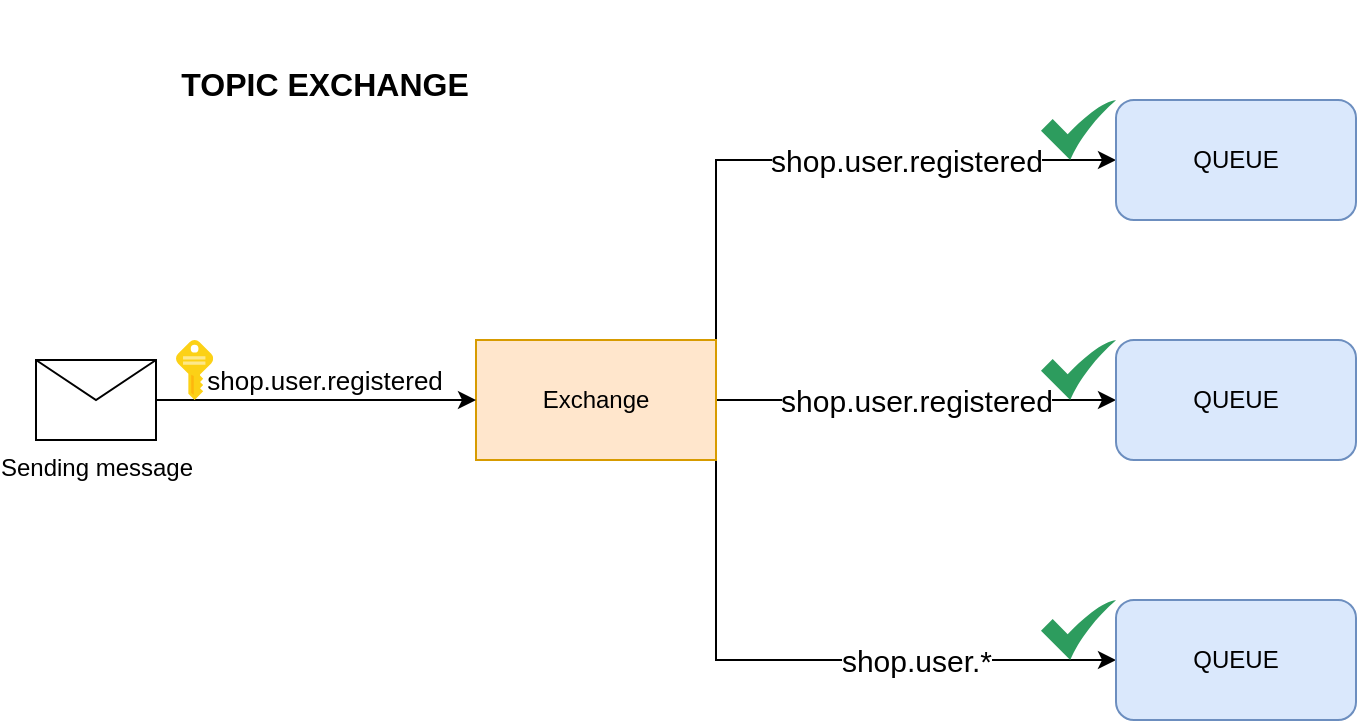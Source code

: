 <mxfile version="24.7.7">
  <diagram name="Página-1" id="YxG6aqFPAaeFV0GtLodd">
    <mxGraphModel dx="1434" dy="752" grid="1" gridSize="10" guides="1" tooltips="1" connect="1" arrows="1" fold="1" page="1" pageScale="1" pageWidth="827" pageHeight="1169" math="0" shadow="0">
      <root>
        <mxCell id="0" />
        <mxCell id="1" parent="0" />
        <mxCell id="b8rluCNeTwZe7lozpSry-134" style="edgeStyle=orthogonalEdgeStyle;rounded=0;orthogonalLoop=1;jettySize=auto;html=1;exitX=1;exitY=0;exitDx=0;exitDy=0;entryX=0;entryY=0.5;entryDx=0;entryDy=0;" edge="1" parent="1" source="b8rluCNeTwZe7lozpSry-130" target="b8rluCNeTwZe7lozpSry-131">
          <mxGeometry relative="1" as="geometry" />
        </mxCell>
        <mxCell id="b8rluCNeTwZe7lozpSry-137" value="shop.user.registered" style="edgeLabel;html=1;align=center;verticalAlign=middle;resizable=0;points=[];fontSize=15;" vertex="1" connectable="0" parent="b8rluCNeTwZe7lozpSry-134">
          <mxGeometry x="0.1" relative="1" as="geometry">
            <mxPoint x="25" as="offset" />
          </mxGeometry>
        </mxCell>
        <mxCell id="b8rluCNeTwZe7lozpSry-135" style="edgeStyle=orthogonalEdgeStyle;rounded=0;orthogonalLoop=1;jettySize=auto;html=1;exitX=1;exitY=0.5;exitDx=0;exitDy=0;entryX=0;entryY=0.5;entryDx=0;entryDy=0;" edge="1" parent="1" source="b8rluCNeTwZe7lozpSry-130" target="b8rluCNeTwZe7lozpSry-132">
          <mxGeometry relative="1" as="geometry" />
        </mxCell>
        <mxCell id="b8rluCNeTwZe7lozpSry-138" value="&lt;span style=&quot;font-size: 15px;&quot;&gt;shop.user.registered&lt;/span&gt;" style="edgeLabel;html=1;align=center;verticalAlign=middle;resizable=0;points=[];" vertex="1" connectable="0" parent="b8rluCNeTwZe7lozpSry-135">
          <mxGeometry x="-0.33" y="-1" relative="1" as="geometry">
            <mxPoint x="33" y="-1" as="offset" />
          </mxGeometry>
        </mxCell>
        <mxCell id="b8rluCNeTwZe7lozpSry-136" style="edgeStyle=orthogonalEdgeStyle;rounded=0;orthogonalLoop=1;jettySize=auto;html=1;exitX=1;exitY=1;exitDx=0;exitDy=0;entryX=0;entryY=0.5;entryDx=0;entryDy=0;" edge="1" parent="1" source="b8rluCNeTwZe7lozpSry-130" target="b8rluCNeTwZe7lozpSry-133">
          <mxGeometry relative="1" as="geometry">
            <Array as="points">
              <mxPoint x="370" y="530" />
            </Array>
          </mxGeometry>
        </mxCell>
        <mxCell id="b8rluCNeTwZe7lozpSry-139" value="&lt;span style=&quot;font-size: 15px;&quot;&gt;shop.user.*&lt;/span&gt;" style="edgeLabel;html=1;align=center;verticalAlign=middle;resizable=0;points=[];" vertex="1" connectable="0" parent="b8rluCNeTwZe7lozpSry-136">
          <mxGeometry x="0.127" y="-2" relative="1" as="geometry">
            <mxPoint x="31" y="-2" as="offset" />
          </mxGeometry>
        </mxCell>
        <mxCell id="b8rluCNeTwZe7lozpSry-130" value="Exchange" style="rounded=0;whiteSpace=wrap;html=1;fillColor=#ffe6cc;strokeColor=#d79b00;" vertex="1" parent="1">
          <mxGeometry x="250" y="370" width="120" height="60" as="geometry" />
        </mxCell>
        <mxCell id="b8rluCNeTwZe7lozpSry-131" value="QUEUE" style="rounded=1;whiteSpace=wrap;html=1;fillColor=#dae8fc;strokeColor=#6c8ebf;" vertex="1" parent="1">
          <mxGeometry x="570" y="250" width="120" height="60" as="geometry" />
        </mxCell>
        <mxCell id="b8rluCNeTwZe7lozpSry-132" value="QUEUE" style="rounded=1;whiteSpace=wrap;html=1;fillColor=#dae8fc;strokeColor=#6c8ebf;" vertex="1" parent="1">
          <mxGeometry x="570" y="370" width="120" height="60" as="geometry" />
        </mxCell>
        <mxCell id="b8rluCNeTwZe7lozpSry-133" value="QUEUE" style="rounded=1;whiteSpace=wrap;html=1;fillColor=#dae8fc;strokeColor=#6c8ebf;" vertex="1" parent="1">
          <mxGeometry x="570" y="500" width="120" height="60" as="geometry" />
        </mxCell>
        <mxCell id="b8rluCNeTwZe7lozpSry-141" value="" style="sketch=0;html=1;aspect=fixed;strokeColor=none;shadow=0;align=center;fillColor=#2D9C5E;verticalAlign=top;labelPosition=center;verticalLabelPosition=bottom;shape=mxgraph.gcp2.check" vertex="1" parent="1">
          <mxGeometry x="532.5" y="250" width="37.5" height="30" as="geometry" />
        </mxCell>
        <mxCell id="b8rluCNeTwZe7lozpSry-144" value="" style="sketch=0;html=1;aspect=fixed;strokeColor=none;shadow=0;align=center;fillColor=#2D9C5E;verticalAlign=top;labelPosition=center;verticalLabelPosition=bottom;shape=mxgraph.gcp2.check" vertex="1" parent="1">
          <mxGeometry x="532.5" y="370" width="37.5" height="30" as="geometry" />
        </mxCell>
        <mxCell id="b8rluCNeTwZe7lozpSry-148" value="" style="edgeStyle=orthogonalEdgeStyle;rounded=0;orthogonalLoop=1;jettySize=auto;html=1;" edge="1" parent="1" source="b8rluCNeTwZe7lozpSry-147" target="b8rluCNeTwZe7lozpSry-130">
          <mxGeometry relative="1" as="geometry" />
        </mxCell>
        <mxCell id="b8rluCNeTwZe7lozpSry-150" value="shop.user.registered" style="edgeLabel;html=1;align=center;verticalAlign=middle;resizable=0;points=[];fontSize=13;" vertex="1" connectable="0" parent="b8rluCNeTwZe7lozpSry-148">
          <mxGeometry x="-0.113" y="-2" relative="1" as="geometry">
            <mxPoint x="13" y="-12" as="offset" />
          </mxGeometry>
        </mxCell>
        <mxCell id="b8rluCNeTwZe7lozpSry-147" value="Sending message" style="shape=message;html=1;html=1;outlineConnect=0;labelPosition=center;verticalLabelPosition=bottom;align=center;verticalAlign=top;" vertex="1" parent="1">
          <mxGeometry x="30" y="380" width="60" height="40" as="geometry" />
        </mxCell>
        <mxCell id="b8rluCNeTwZe7lozpSry-149" value="" style="image;sketch=0;aspect=fixed;html=1;points=[];align=center;fontSize=12;image=img/lib/mscae/Key.svg;" vertex="1" parent="1">
          <mxGeometry x="100" y="370" width="18.6" height="30" as="geometry" />
        </mxCell>
        <mxCell id="b8rluCNeTwZe7lozpSry-156" value="" style="group" vertex="1" connectable="0" parent="1">
          <mxGeometry x="20" y="200" width="239" height="57.12" as="geometry" />
        </mxCell>
        <mxCell id="b8rluCNeTwZe7lozpSry-154" value="" style="shape=image;verticalLabelPosition=bottom;labelBackgroundColor=default;verticalAlign=top;aspect=fixed;imageAspect=0;image=https://static-00.iconduck.com/assets.00/rabbitmq-icon-484x512-s9lfaapn.png;" vertex="1" parent="b8rluCNeTwZe7lozpSry-156">
          <mxGeometry width="54" height="57.12" as="geometry" />
        </mxCell>
        <mxCell id="b8rluCNeTwZe7lozpSry-155" value="TOPIC EXCHANGE" style="text;html=1;align=center;verticalAlign=middle;resizable=0;points=[];autosize=1;strokeColor=none;fillColor=none;fontStyle=1;fontSize=16;" vertex="1" parent="b8rluCNeTwZe7lozpSry-156">
          <mxGeometry x="69" y="27.12" width="170" height="30" as="geometry" />
        </mxCell>
        <mxCell id="b8rluCNeTwZe7lozpSry-159" value="" style="sketch=0;html=1;aspect=fixed;strokeColor=none;shadow=0;align=center;fillColor=#2D9C5E;verticalAlign=top;labelPosition=center;verticalLabelPosition=bottom;shape=mxgraph.gcp2.check" vertex="1" parent="1">
          <mxGeometry x="532.5" y="500" width="37.5" height="30" as="geometry" />
        </mxCell>
      </root>
    </mxGraphModel>
  </diagram>
</mxfile>
